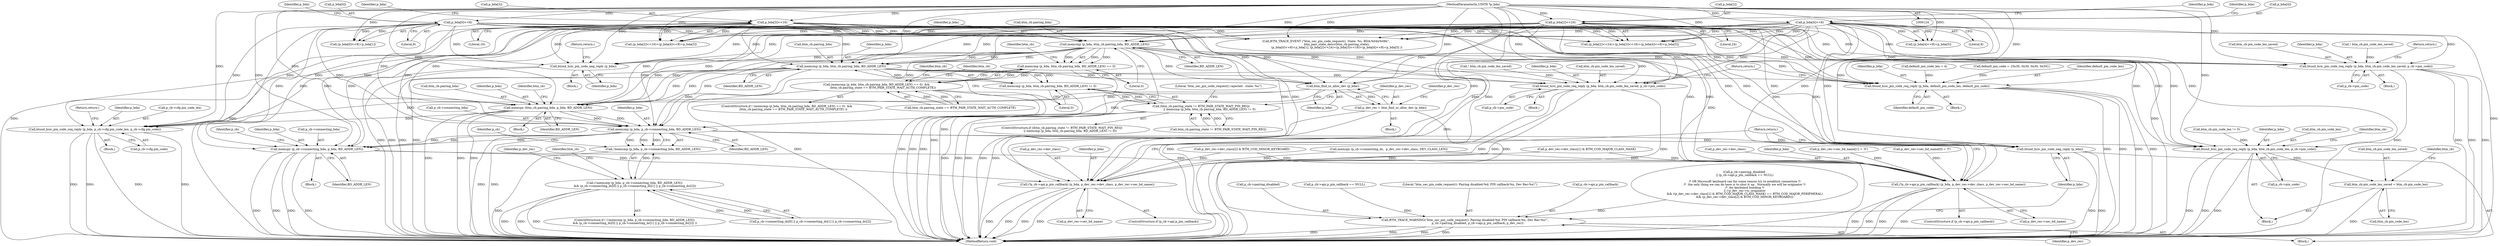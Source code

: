 digraph "0_Android_c677ee92595335233eb0e7b59809a1a94e7a678a_0@API" {
"1000186" [label="(Call,memcmp (p_bda, btm_cb.pairing_bda, BD_ADDR_LEN))"];
"1000168" [label="(Call,p_bda[4]<<8)"];
"1000125" [label="(MethodParameterIn,UINT8 *p_bda)"];
"1000156" [label="(Call,p_bda[2]<<24)"];
"1000147" [label="(Call,p_bda[0]<<8)"];
"1000162" [label="(Call,p_bda[3]<<16)"];
"1000185" [label="(Call,memcmp (p_bda, btm_cb.pairing_bda, BD_ADDR_LEN) == 0)"];
"1000184" [label="(Call,(memcmp (p_bda, btm_cb.pairing_bda, BD_ADDR_LEN) == 0)  &&\n              (btm_cb.pairing_state == BTM_PAIR_STATE_WAIT_AUTH_COMPLETE))"];
"1000205" [label="(Call,btsnd_hcic_pin_code_neg_reply (p_bda))"];
"1000210" [label="(Call,btsnd_hcic_pin_code_req_reply (p_bda, btm_cb.pin_code_len_saved, p_cb->pin_code))"];
"1000228" [label="(Call,memcmp (p_bda, btm_cb.pairing_bda, BD_ADDR_LEN))"];
"1000227" [label="(Call,memcmp (p_bda, btm_cb.pairing_bda, BD_ADDR_LEN) != 0)"];
"1000221" [label="(Call,(btm_cb.pairing_state != BTM_PAIR_STATE_WAIT_PIN_REQ)\n                  || memcmp (p_bda, btm_cb.pairing_bda, BD_ADDR_LEN) != 0)"];
"1000252" [label="(Call,btsnd_hcic_pin_code_req_reply (p_bda, default_pin_code_len, default_pin_code))"];
"1000260" [label="(Call,btsnd_hcic_pin_code_req_reply (p_bda, btm_cb.pin_code_len_saved, p_cb->pin_code))"];
"1000271" [label="(Call,btm_find_or_alloc_dev (p_bda))"];
"1000269" [label="(Call,p_dev_rec = btm_find_or_alloc_dev (p_bda))"];
"1000433" [label="(Call,BTM_TRACE_WARNING(\"btm_sec_pin_code_request(): Pairing disabled:%d; PIN callback:%x, Dev Rec:%x!\",\n                           p_cb->pairing_disabled, p_cb->api.p_pin_callback, p_dev_rec))"];
"1000285" [label="(Call,memcpy (btm_cb.pairing_bda, p_bda, BD_ADDR_LEN))"];
"1000318" [label="(Call,btsnd_hcic_pin_code_req_reply (p_bda, p_cb->cfg.pin_code_len, p_cb->cfg.pin_code))"];
"1000334" [label="(Call,memcmp (p_bda, p_cb->connecting_bda, BD_ADDR_LEN))"];
"1000333" [label="(Call,!memcmp (p_bda, p_cb->connecting_bda, BD_ADDR_LEN))"];
"1000332" [label="(Call,(!memcmp (p_bda, p_cb->connecting_bda, BD_ADDR_LEN))\n && (p_cb->connecting_dc[0] || p_cb->connecting_dc[1] || p_cb->connecting_dc[2]))"];
"1000374" [label="(Call,btsnd_hcic_pin_code_req_reply (p_bda, btm_cb.pin_code_len, p_cb->pin_code))"];
"1000382" [label="(Call,btm_cb.pin_code_len_saved = btm_cb.pin_code_len)"];
"1000444" [label="(Call,btsnd_hcic_pin_code_neg_reply (p_bda))"];
"1000455" [label="(Call,memcpy (p_cb->connecting_bda, p_bda, BD_ADDR_LEN))"];
"1000489" [label="(Call,(*p_cb->api.p_pin_callback) (p_bda, p_dev_rec->dev_class, p_dev_rec->sec_bd_name))"];
"1000543" [label="(Call,(*p_cb->api.p_pin_callback) (p_bda, p_dev_rec->dev_class, p_dev_rec->sec_bd_name))"];
"1000202" [label="(Identifier,btm_cb)"];
"1000343" [label="(Identifier,p_cb)"];
"1000212" [label="(Call,btm_cb.pin_code_len_saved)"];
"1000417" [label="(Call,p_dev_rec->dev_class[1] & BTM_COD_MAJOR_CLASS_MASK)"];
"1000333" [label="(Call,!memcmp (p_bda, p_cb->connecting_bda, BD_ADDR_LEN))"];
"1000210" [label="(Call,btsnd_hcic_pin_code_req_reply (p_bda, btm_cb.pin_code_len_saved, p_cb->pin_code))"];
"1000325" [label="(Call,p_cb->cfg.pin_code)"];
"1000164" [label="(Identifier,p_bda)"];
"1000257" [label="(Block,)"];
"1000222" [label="(Call,btm_cb.pairing_state != BTM_PAIR_STATE_WAIT_PIN_REQ)"];
"1000447" [label="(Block,)"];
"1000161" [label="(Call,(p_bda[3]<<16)+(p_bda[4]<<8)+p_bda[5])"];
"1000260" [label="(Call,btsnd_hcic_pin_code_req_reply (p_bda, btm_cb.pin_code_len_saved, p_cb->pin_code))"];
"1000211" [label="(Identifier,p_bda)"];
"1000193" [label="(Call,btm_cb.pairing_state == BTM_PAIR_STATE_WAIT_AUTH_COMPLETE)"];
"1000188" [label="(Call,btm_cb.pairing_bda)"];
"1000253" [label="(Identifier,p_bda)"];
"1000249" [label="(Block,)"];
"1000334" [label="(Call,memcmp (p_bda, p_cb->connecting_bda, BD_ADDR_LEN))"];
"1000382" [label="(Call,btm_cb.pin_code_len_saved = btm_cb.pin_code_len)"];
"1000234" [label="(Literal,0)"];
"1000432" [label="(Block,)"];
"1000371" [label="(Block,)"];
"1000491" [label="(Call,p_dev_rec->dev_class)"];
"1000167" [label="(Call,(p_bda[4]<<8)+p_bda[5])"];
"1000463" [label="(Identifier,p_cb)"];
"1000195" [label="(Identifier,btm_cb)"];
"1000434" [label="(Literal,\"btm_sec_pin_code_request(): Pairing disabled:%d; PIN callback:%x, Dev Rec:%x!\")"];
"1000489" [label="(Call,(*p_cb->api.p_pin_callback) (p_bda, p_dev_rec->dev_class, p_dev_rec->sec_bd_name))"];
"1000285" [label="(Call,memcpy (btm_cb.pairing_bda, p_bda, BD_ADDR_LEN))"];
"1000368" [label="(Identifier,btm_cb)"];
"1000170" [label="(Identifier,p_bda)"];
"1000166" [label="(Literal,16)"];
"1000340" [label="(Call,p_cb->connecting_dc[0] || p_cb->connecting_dc[1] || p_cb->connecting_dc[2])"];
"1000460" [label="(Identifier,BD_ADDR_LEN)"];
"1000174" [label="(Identifier,p_bda)"];
"1000438" [label="(Call,p_cb->api.p_pin_callback)"];
"1000269" [label="(Call,p_dev_rec = btm_find_or_alloc_dev (p_bda))"];
"1000151" [label="(Literal,8)"];
"1000551" [label="(Return,return;)"];
"1000184" [label="(Call,(memcmp (p_bda, btm_cb.pairing_bda, BD_ADDR_LEN) == 0)  &&\n              (btm_cb.pairing_state == BTM_PAIR_STATE_WAIT_AUTH_COMPLETE))"];
"1000172" [label="(Literal,8)"];
"1000261" [label="(Identifier,p_bda)"];
"1000275" [label="(Identifier,p_dev_rec)"];
"1000233" [label="(Identifier,BD_ADDR_LEN)"];
"1000265" [label="(Call,p_cb->pin_code)"];
"1000160" [label="(Literal,24)"];
"1000271" [label="(Call,btm_find_or_alloc_dev (p_bda))"];
"1000191" [label="(Identifier,BD_ADDR_LEN)"];
"1000318" [label="(Call,btsnd_hcic_pin_code_req_reply (p_bda, p_cb->cfg.pin_code_len, p_cb->cfg.pin_code))"];
"1000155" [label="(Call,(p_bda[2]<<24)+(p_bda[3]<<16)+(p_bda[4]<<8)+p_bda[5])"];
"1000375" [label="(Identifier,p_bda)"];
"1000433" [label="(Call,BTM_TRACE_WARNING(\"btm_sec_pin_code_request(): Pairing disabled:%d; PIN callback:%x, Dev Rec:%x!\",\n                           p_cb->pairing_disabled, p_cb->api.p_pin_callback, p_dev_rec))"];
"1000140" [label="(Call,BTM_TRACE_EVENT (\"btm_sec_pin_code_request()  State: %s, BDA:%04x%08x\",\n                       btm_pair_state_descr(btm_cb.pairing_state),\n                       (p_bda[0]<<8)+p_bda[1], (p_bda[2]<<24)+(p_bda[3]<<16)+(p_bda[4]<<8)+p_bda[5] ))"];
"1000383" [label="(Call,btm_cb.pin_code_len_saved)"];
"1000156" [label="(Call,p_bda[2]<<24)"];
"1000134" [label="(Call,default_pin_code_len = 4)"];
"1000494" [label="(Call,p_dev_rec->sec_bd_name)"];
"1000268" [label="(Return,return;)"];
"1000221" [label="(Call,(btm_cb.pairing_state != BTM_PAIR_STATE_WAIT_PIN_REQ)\n                  || memcmp (p_bda, btm_cb.pairing_bda, BD_ADDR_LEN) != 0)"];
"1000376" [label="(Call,btm_cb.pin_code_len)"];
"1000548" [label="(Call,p_dev_rec->sec_bd_name)"];
"1000262" [label="(Call,btm_cb.pin_code_len_saved)"];
"1000205" [label="(Call,btsnd_hcic_pin_code_neg_reply (p_bda))"];
"1000146" [label="(Call,(p_bda[0]<<8)+p_bda[1])"];
"1000459" [label="(Identifier,p_bda)"];
"1000125" [label="(MethodParameterIn,UINT8 *p_bda)"];
"1000384" [label="(Identifier,btm_cb)"];
"1000455" [label="(Call,memcpy (p_cb->connecting_bda, p_bda, BD_ADDR_LEN))"];
"1000461" [label="(Call,memcpy (p_cb->connecting_dc,  p_dev_rec->dev_class, DEV_CLASS_LEN))"];
"1000286" [label="(Call,btm_cb.pairing_bda)"];
"1000290" [label="(Identifier,BD_ADDR_LEN)"];
"1000138" [label="(Call,default_pin_code = {0x30, 0x30, 0x30, 0x30})"];
"1000523" [label="(Call,p_dev_rec->sec_bd_name[1] = '0')"];
"1000552" [label="(MethodReturn,void)"];
"1000162" [label="(Call,p_bda[3]<<16)"];
"1000220" [label="(ControlStructure,if ((btm_cb.pairing_state != BTM_PAIR_STATE_WAIT_PIN_REQ)\n                  || memcmp (p_bda, btm_cb.pairing_bda, BD_ADDR_LEN) != 0))"];
"1000330" [label="(Return,return;)"];
"1000332" [label="(Call,(!memcmp (p_bda, p_cb->connecting_bda, BD_ADDR_LEN))\n && (p_cb->connecting_dc[0] || p_cb->connecting_dc[1] || p_cb->connecting_dc[2]))"];
"1000320" [label="(Call,p_cb->cfg.pin_code_len)"];
"1000336" [label="(Call,p_cb->connecting_bda)"];
"1000398" [label="(Call,p_cb->pairing_disabled\n || (p_cb->api.p_pin_callback == NULL)\n\n /* OR Microsoft keyboard can for some reason try to establish connection */\n /*  the only thing we can do here is to shut it up.  Normally we will be originator */\n /*  for keyboard bonding */\n || (!p_dev_rec->is_originator\n && ((p_dev_rec->dev_class[1] & BTM_COD_MAJOR_CLASS_MASK) == BTM_COD_MAJOR_PERIPHERAL)\n && (p_dev_rec->dev_class[2] & BTM_COD_MINOR_KEYBOARD)))"];
"1000147" [label="(Call,p_bda[0]<<8)"];
"1000207" [label="(Return,return;)"];
"1000252" [label="(Call,btsnd_hcic_pin_code_req_reply (p_bda, default_pin_code_len, default_pin_code))"];
"1000331" [label="(ControlStructure,if ( (!memcmp (p_bda, p_cb->connecting_bda, BD_ADDR_LEN))\n && (p_cb->connecting_dc[0] || p_cb->connecting_dc[1] || p_cb->connecting_dc[2]) ))"];
"1000537" [label="(ControlStructure,if (p_cb->api.p_pin_callback))"];
"1000289" [label="(Identifier,p_bda)"];
"1000215" [label="(Call,p_cb->pin_code)"];
"1000425" [label="(Call,p_dev_rec->dev_class[2] & BTM_COD_MINOR_KEYBOARD)"];
"1000126" [label="(Block,)"];
"1000516" [label="(Call,p_dev_rec->sec_bd_name[0] = 'f')"];
"1000293" [label="(Identifier,btm_cb)"];
"1000157" [label="(Call,p_bda[2])"];
"1000359" [label="(Identifier,p_dev_rec)"];
"1000192" [label="(Literal,0)"];
"1000379" [label="(Call,p_cb->pin_code)"];
"1000444" [label="(Call,btsnd_hcic_pin_code_neg_reply (p_bda))"];
"1000230" [label="(Call,btm_cb.pairing_bda)"];
"1000183" [label="(ControlStructure,if ( (memcmp (p_bda, btm_cb.pairing_bda, BD_ADDR_LEN) == 0)  &&\n              (btm_cb.pairing_state == BTM_PAIR_STATE_WAIT_AUTH_COMPLETE) ))"];
"1000200" [label="(Call,! btm_cb.pin_code_len_saved)"];
"1000206" [label="(Identifier,p_bda)"];
"1000490" [label="(Identifier,p_bda)"];
"1000445" [label="(Identifier,p_bda)"];
"1000185" [label="(Call,memcmp (p_bda, btm_cb.pairing_bda, BD_ADDR_LEN) == 0)"];
"1000148" [label="(Call,p_bda[0])"];
"1000339" [label="(Identifier,BD_ADDR_LEN)"];
"1000209" [label="(Block,)"];
"1000483" [label="(ControlStructure,if (p_cb->api.p_pin_callback))"];
"1000284" [label="(Block,)"];
"1000435" [label="(Call,p_cb->pairing_disabled)"];
"1000545" [label="(Call,p_dev_rec->dev_class)"];
"1000227" [label="(Call,memcmp (p_bda, btm_cb.pairing_bda, BD_ADDR_LEN) != 0)"];
"1000169" [label="(Call,p_bda[4])"];
"1000153" [label="(Identifier,p_bda)"];
"1000543" [label="(Call,(*p_cb->api.p_pin_callback) (p_bda, p_dev_rec->dev_class, p_dev_rec->sec_bd_name))"];
"1000163" [label="(Call,p_bda[3])"];
"1000270" [label="(Identifier,p_dev_rec)"];
"1000224" [label="(Identifier,btm_cb)"];
"1000255" [label="(Identifier,default_pin_code)"];
"1000391" [label="(Identifier,btm_cb)"];
"1000374" [label="(Call,btsnd_hcic_pin_code_req_reply (p_bda, btm_cb.pin_code_len, p_cb->pin_code))"];
"1000228" [label="(Call,memcmp (p_bda, btm_cb.pairing_bda, BD_ADDR_LEN))"];
"1000218" [label="(Return,return;)"];
"1000187" [label="(Identifier,p_bda)"];
"1000254" [label="(Identifier,default_pin_code_len)"];
"1000443" [label="(Identifier,p_dev_rec)"];
"1000544" [label="(Identifier,p_bda)"];
"1000237" [label="(Literal,\"btm_sec_pin_code_request() rejected - state: %s\")"];
"1000204" [label="(Block,)"];
"1000272" [label="(Identifier,p_bda)"];
"1000456" [label="(Call,p_cb->connecting_bda)"];
"1000319" [label="(Identifier,p_bda)"];
"1000313" [label="(Block,)"];
"1000245" [label="(Call,! btm_cb.pin_code_len_saved)"];
"1000366" [label="(Call,btm_cb.pin_code_len != 0)"];
"1000335" [label="(Identifier,p_bda)"];
"1000229" [label="(Identifier,p_bda)"];
"1000168" [label="(Call,p_bda[4]<<8)"];
"1000403" [label="(Call,p_cb->api.p_pin_callback == NULL)"];
"1000386" [label="(Call,btm_cb.pin_code_len)"];
"1000186" [label="(Call,memcmp (p_bda, btm_cb.pairing_bda, BD_ADDR_LEN))"];
"1000186" -> "1000185"  [label="AST: "];
"1000186" -> "1000191"  [label="CFG: "];
"1000187" -> "1000186"  [label="AST: "];
"1000188" -> "1000186"  [label="AST: "];
"1000191" -> "1000186"  [label="AST: "];
"1000192" -> "1000186"  [label="CFG: "];
"1000186" -> "1000552"  [label="DDG: "];
"1000186" -> "1000552"  [label="DDG: "];
"1000186" -> "1000185"  [label="DDG: "];
"1000186" -> "1000185"  [label="DDG: "];
"1000186" -> "1000185"  [label="DDG: "];
"1000168" -> "1000186"  [label="DDG: "];
"1000156" -> "1000186"  [label="DDG: "];
"1000147" -> "1000186"  [label="DDG: "];
"1000162" -> "1000186"  [label="DDG: "];
"1000125" -> "1000186"  [label="DDG: "];
"1000186" -> "1000205"  [label="DDG: "];
"1000186" -> "1000210"  [label="DDG: "];
"1000186" -> "1000228"  [label="DDG: "];
"1000186" -> "1000228"  [label="DDG: "];
"1000186" -> "1000228"  [label="DDG: "];
"1000186" -> "1000252"  [label="DDG: "];
"1000186" -> "1000260"  [label="DDG: "];
"1000186" -> "1000271"  [label="DDG: "];
"1000186" -> "1000285"  [label="DDG: "];
"1000186" -> "1000285"  [label="DDG: "];
"1000186" -> "1000334"  [label="DDG: "];
"1000168" -> "1000167"  [label="AST: "];
"1000168" -> "1000172"  [label="CFG: "];
"1000169" -> "1000168"  [label="AST: "];
"1000172" -> "1000168"  [label="AST: "];
"1000174" -> "1000168"  [label="CFG: "];
"1000168" -> "1000552"  [label="DDG: "];
"1000168" -> "1000140"  [label="DDG: "];
"1000168" -> "1000140"  [label="DDG: "];
"1000168" -> "1000155"  [label="DDG: "];
"1000168" -> "1000155"  [label="DDG: "];
"1000168" -> "1000161"  [label="DDG: "];
"1000168" -> "1000161"  [label="DDG: "];
"1000168" -> "1000167"  [label="DDG: "];
"1000168" -> "1000167"  [label="DDG: "];
"1000125" -> "1000168"  [label="DDG: "];
"1000168" -> "1000205"  [label="DDG: "];
"1000168" -> "1000210"  [label="DDG: "];
"1000168" -> "1000228"  [label="DDG: "];
"1000168" -> "1000252"  [label="DDG: "];
"1000168" -> "1000260"  [label="DDG: "];
"1000168" -> "1000271"  [label="DDG: "];
"1000168" -> "1000285"  [label="DDG: "];
"1000168" -> "1000318"  [label="DDG: "];
"1000168" -> "1000334"  [label="DDG: "];
"1000168" -> "1000374"  [label="DDG: "];
"1000168" -> "1000444"  [label="DDG: "];
"1000168" -> "1000455"  [label="DDG: "];
"1000168" -> "1000489"  [label="DDG: "];
"1000168" -> "1000543"  [label="DDG: "];
"1000125" -> "1000124"  [label="AST: "];
"1000125" -> "1000552"  [label="DDG: "];
"1000125" -> "1000140"  [label="DDG: "];
"1000125" -> "1000147"  [label="DDG: "];
"1000125" -> "1000146"  [label="DDG: "];
"1000125" -> "1000156"  [label="DDG: "];
"1000125" -> "1000155"  [label="DDG: "];
"1000125" -> "1000162"  [label="DDG: "];
"1000125" -> "1000161"  [label="DDG: "];
"1000125" -> "1000167"  [label="DDG: "];
"1000125" -> "1000205"  [label="DDG: "];
"1000125" -> "1000210"  [label="DDG: "];
"1000125" -> "1000228"  [label="DDG: "];
"1000125" -> "1000252"  [label="DDG: "];
"1000125" -> "1000260"  [label="DDG: "];
"1000125" -> "1000271"  [label="DDG: "];
"1000125" -> "1000285"  [label="DDG: "];
"1000125" -> "1000318"  [label="DDG: "];
"1000125" -> "1000334"  [label="DDG: "];
"1000125" -> "1000374"  [label="DDG: "];
"1000125" -> "1000444"  [label="DDG: "];
"1000125" -> "1000455"  [label="DDG: "];
"1000125" -> "1000489"  [label="DDG: "];
"1000125" -> "1000543"  [label="DDG: "];
"1000156" -> "1000155"  [label="AST: "];
"1000156" -> "1000160"  [label="CFG: "];
"1000157" -> "1000156"  [label="AST: "];
"1000160" -> "1000156"  [label="AST: "];
"1000164" -> "1000156"  [label="CFG: "];
"1000156" -> "1000552"  [label="DDG: "];
"1000156" -> "1000140"  [label="DDG: "];
"1000156" -> "1000140"  [label="DDG: "];
"1000156" -> "1000155"  [label="DDG: "];
"1000156" -> "1000155"  [label="DDG: "];
"1000156" -> "1000205"  [label="DDG: "];
"1000156" -> "1000210"  [label="DDG: "];
"1000156" -> "1000228"  [label="DDG: "];
"1000156" -> "1000252"  [label="DDG: "];
"1000156" -> "1000260"  [label="DDG: "];
"1000156" -> "1000271"  [label="DDG: "];
"1000156" -> "1000285"  [label="DDG: "];
"1000156" -> "1000318"  [label="DDG: "];
"1000156" -> "1000334"  [label="DDG: "];
"1000156" -> "1000374"  [label="DDG: "];
"1000156" -> "1000444"  [label="DDG: "];
"1000156" -> "1000455"  [label="DDG: "];
"1000156" -> "1000489"  [label="DDG: "];
"1000156" -> "1000543"  [label="DDG: "];
"1000147" -> "1000146"  [label="AST: "];
"1000147" -> "1000151"  [label="CFG: "];
"1000148" -> "1000147"  [label="AST: "];
"1000151" -> "1000147"  [label="AST: "];
"1000153" -> "1000147"  [label="CFG: "];
"1000147" -> "1000552"  [label="DDG: "];
"1000147" -> "1000140"  [label="DDG: "];
"1000147" -> "1000140"  [label="DDG: "];
"1000147" -> "1000146"  [label="DDG: "];
"1000147" -> "1000146"  [label="DDG: "];
"1000147" -> "1000205"  [label="DDG: "];
"1000147" -> "1000210"  [label="DDG: "];
"1000147" -> "1000228"  [label="DDG: "];
"1000147" -> "1000252"  [label="DDG: "];
"1000147" -> "1000260"  [label="DDG: "];
"1000147" -> "1000271"  [label="DDG: "];
"1000147" -> "1000285"  [label="DDG: "];
"1000147" -> "1000318"  [label="DDG: "];
"1000147" -> "1000334"  [label="DDG: "];
"1000147" -> "1000374"  [label="DDG: "];
"1000147" -> "1000444"  [label="DDG: "];
"1000147" -> "1000455"  [label="DDG: "];
"1000147" -> "1000489"  [label="DDG: "];
"1000147" -> "1000543"  [label="DDG: "];
"1000162" -> "1000161"  [label="AST: "];
"1000162" -> "1000166"  [label="CFG: "];
"1000163" -> "1000162"  [label="AST: "];
"1000166" -> "1000162"  [label="AST: "];
"1000170" -> "1000162"  [label="CFG: "];
"1000162" -> "1000552"  [label="DDG: "];
"1000162" -> "1000140"  [label="DDG: "];
"1000162" -> "1000140"  [label="DDG: "];
"1000162" -> "1000155"  [label="DDG: "];
"1000162" -> "1000155"  [label="DDG: "];
"1000162" -> "1000161"  [label="DDG: "];
"1000162" -> "1000161"  [label="DDG: "];
"1000162" -> "1000205"  [label="DDG: "];
"1000162" -> "1000210"  [label="DDG: "];
"1000162" -> "1000228"  [label="DDG: "];
"1000162" -> "1000252"  [label="DDG: "];
"1000162" -> "1000260"  [label="DDG: "];
"1000162" -> "1000271"  [label="DDG: "];
"1000162" -> "1000285"  [label="DDG: "];
"1000162" -> "1000318"  [label="DDG: "];
"1000162" -> "1000334"  [label="DDG: "];
"1000162" -> "1000374"  [label="DDG: "];
"1000162" -> "1000444"  [label="DDG: "];
"1000162" -> "1000455"  [label="DDG: "];
"1000162" -> "1000489"  [label="DDG: "];
"1000162" -> "1000543"  [label="DDG: "];
"1000185" -> "1000184"  [label="AST: "];
"1000185" -> "1000192"  [label="CFG: "];
"1000192" -> "1000185"  [label="AST: "];
"1000195" -> "1000185"  [label="CFG: "];
"1000184" -> "1000185"  [label="CFG: "];
"1000185" -> "1000552"  [label="DDG: "];
"1000185" -> "1000184"  [label="DDG: "];
"1000185" -> "1000184"  [label="DDG: "];
"1000184" -> "1000183"  [label="AST: "];
"1000184" -> "1000193"  [label="CFG: "];
"1000193" -> "1000184"  [label="AST: "];
"1000202" -> "1000184"  [label="CFG: "];
"1000224" -> "1000184"  [label="CFG: "];
"1000184" -> "1000552"  [label="DDG: "];
"1000184" -> "1000552"  [label="DDG: "];
"1000184" -> "1000552"  [label="DDG: "];
"1000193" -> "1000184"  [label="DDG: "];
"1000193" -> "1000184"  [label="DDG: "];
"1000205" -> "1000204"  [label="AST: "];
"1000205" -> "1000206"  [label="CFG: "];
"1000206" -> "1000205"  [label="AST: "];
"1000207" -> "1000205"  [label="CFG: "];
"1000205" -> "1000552"  [label="DDG: "];
"1000205" -> "1000552"  [label="DDG: "];
"1000210" -> "1000209"  [label="AST: "];
"1000210" -> "1000215"  [label="CFG: "];
"1000211" -> "1000210"  [label="AST: "];
"1000212" -> "1000210"  [label="AST: "];
"1000215" -> "1000210"  [label="AST: "];
"1000218" -> "1000210"  [label="CFG: "];
"1000210" -> "1000552"  [label="DDG: "];
"1000210" -> "1000552"  [label="DDG: "];
"1000210" -> "1000552"  [label="DDG: "];
"1000210" -> "1000552"  [label="DDG: "];
"1000200" -> "1000210"  [label="DDG: "];
"1000228" -> "1000227"  [label="AST: "];
"1000228" -> "1000233"  [label="CFG: "];
"1000229" -> "1000228"  [label="AST: "];
"1000230" -> "1000228"  [label="AST: "];
"1000233" -> "1000228"  [label="AST: "];
"1000234" -> "1000228"  [label="CFG: "];
"1000228" -> "1000552"  [label="DDG: "];
"1000228" -> "1000552"  [label="DDG: "];
"1000228" -> "1000227"  [label="DDG: "];
"1000228" -> "1000227"  [label="DDG: "];
"1000228" -> "1000227"  [label="DDG: "];
"1000228" -> "1000252"  [label="DDG: "];
"1000228" -> "1000260"  [label="DDG: "];
"1000228" -> "1000271"  [label="DDG: "];
"1000228" -> "1000285"  [label="DDG: "];
"1000228" -> "1000285"  [label="DDG: "];
"1000228" -> "1000334"  [label="DDG: "];
"1000227" -> "1000221"  [label="AST: "];
"1000227" -> "1000234"  [label="CFG: "];
"1000234" -> "1000227"  [label="AST: "];
"1000221" -> "1000227"  [label="CFG: "];
"1000227" -> "1000552"  [label="DDG: "];
"1000227" -> "1000221"  [label="DDG: "];
"1000227" -> "1000221"  [label="DDG: "];
"1000221" -> "1000220"  [label="AST: "];
"1000221" -> "1000222"  [label="CFG: "];
"1000222" -> "1000221"  [label="AST: "];
"1000237" -> "1000221"  [label="CFG: "];
"1000270" -> "1000221"  [label="CFG: "];
"1000221" -> "1000552"  [label="DDG: "];
"1000221" -> "1000552"  [label="DDG: "];
"1000221" -> "1000552"  [label="DDG: "];
"1000222" -> "1000221"  [label="DDG: "];
"1000222" -> "1000221"  [label="DDG: "];
"1000252" -> "1000249"  [label="AST: "];
"1000252" -> "1000255"  [label="CFG: "];
"1000253" -> "1000252"  [label="AST: "];
"1000254" -> "1000252"  [label="AST: "];
"1000255" -> "1000252"  [label="AST: "];
"1000268" -> "1000252"  [label="CFG: "];
"1000252" -> "1000552"  [label="DDG: "];
"1000252" -> "1000552"  [label="DDG: "];
"1000252" -> "1000552"  [label="DDG: "];
"1000252" -> "1000552"  [label="DDG: "];
"1000134" -> "1000252"  [label="DDG: "];
"1000138" -> "1000252"  [label="DDG: "];
"1000260" -> "1000257"  [label="AST: "];
"1000260" -> "1000265"  [label="CFG: "];
"1000261" -> "1000260"  [label="AST: "];
"1000262" -> "1000260"  [label="AST: "];
"1000265" -> "1000260"  [label="AST: "];
"1000268" -> "1000260"  [label="CFG: "];
"1000260" -> "1000552"  [label="DDG: "];
"1000260" -> "1000552"  [label="DDG: "];
"1000260" -> "1000552"  [label="DDG: "];
"1000260" -> "1000552"  [label="DDG: "];
"1000245" -> "1000260"  [label="DDG: "];
"1000271" -> "1000269"  [label="AST: "];
"1000271" -> "1000272"  [label="CFG: "];
"1000272" -> "1000271"  [label="AST: "];
"1000269" -> "1000271"  [label="CFG: "];
"1000271" -> "1000269"  [label="DDG: "];
"1000271" -> "1000285"  [label="DDG: "];
"1000271" -> "1000318"  [label="DDG: "];
"1000271" -> "1000334"  [label="DDG: "];
"1000269" -> "1000126"  [label="AST: "];
"1000270" -> "1000269"  [label="AST: "];
"1000275" -> "1000269"  [label="CFG: "];
"1000269" -> "1000552"  [label="DDG: "];
"1000269" -> "1000552"  [label="DDG: "];
"1000269" -> "1000433"  [label="DDG: "];
"1000433" -> "1000432"  [label="AST: "];
"1000433" -> "1000443"  [label="CFG: "];
"1000434" -> "1000433"  [label="AST: "];
"1000435" -> "1000433"  [label="AST: "];
"1000438" -> "1000433"  [label="AST: "];
"1000443" -> "1000433"  [label="AST: "];
"1000445" -> "1000433"  [label="CFG: "];
"1000433" -> "1000552"  [label="DDG: "];
"1000433" -> "1000552"  [label="DDG: "];
"1000433" -> "1000552"  [label="DDG: "];
"1000433" -> "1000552"  [label="DDG: "];
"1000398" -> "1000433"  [label="DDG: "];
"1000403" -> "1000433"  [label="DDG: "];
"1000285" -> "1000284"  [label="AST: "];
"1000285" -> "1000290"  [label="CFG: "];
"1000286" -> "1000285"  [label="AST: "];
"1000289" -> "1000285"  [label="AST: "];
"1000290" -> "1000285"  [label="AST: "];
"1000293" -> "1000285"  [label="CFG: "];
"1000285" -> "1000552"  [label="DDG: "];
"1000285" -> "1000552"  [label="DDG: "];
"1000285" -> "1000552"  [label="DDG: "];
"1000285" -> "1000318"  [label="DDG: "];
"1000285" -> "1000334"  [label="DDG: "];
"1000285" -> "1000334"  [label="DDG: "];
"1000318" -> "1000313"  [label="AST: "];
"1000318" -> "1000325"  [label="CFG: "];
"1000319" -> "1000318"  [label="AST: "];
"1000320" -> "1000318"  [label="AST: "];
"1000325" -> "1000318"  [label="AST: "];
"1000330" -> "1000318"  [label="CFG: "];
"1000318" -> "1000552"  [label="DDG: "];
"1000318" -> "1000552"  [label="DDG: "];
"1000318" -> "1000552"  [label="DDG: "];
"1000318" -> "1000552"  [label="DDG: "];
"1000334" -> "1000333"  [label="AST: "];
"1000334" -> "1000339"  [label="CFG: "];
"1000335" -> "1000334"  [label="AST: "];
"1000336" -> "1000334"  [label="AST: "];
"1000339" -> "1000334"  [label="AST: "];
"1000333" -> "1000334"  [label="CFG: "];
"1000334" -> "1000552"  [label="DDG: "];
"1000334" -> "1000552"  [label="DDG: "];
"1000334" -> "1000333"  [label="DDG: "];
"1000334" -> "1000333"  [label="DDG: "];
"1000334" -> "1000333"  [label="DDG: "];
"1000334" -> "1000374"  [label="DDG: "];
"1000334" -> "1000444"  [label="DDG: "];
"1000334" -> "1000455"  [label="DDG: "];
"1000334" -> "1000455"  [label="DDG: "];
"1000334" -> "1000455"  [label="DDG: "];
"1000333" -> "1000332"  [label="AST: "];
"1000343" -> "1000333"  [label="CFG: "];
"1000332" -> "1000333"  [label="CFG: "];
"1000333" -> "1000552"  [label="DDG: "];
"1000333" -> "1000332"  [label="DDG: "];
"1000332" -> "1000331"  [label="AST: "];
"1000332" -> "1000340"  [label="CFG: "];
"1000340" -> "1000332"  [label="AST: "];
"1000359" -> "1000332"  [label="CFG: "];
"1000368" -> "1000332"  [label="CFG: "];
"1000332" -> "1000552"  [label="DDG: "];
"1000332" -> "1000552"  [label="DDG: "];
"1000332" -> "1000552"  [label="DDG: "];
"1000340" -> "1000332"  [label="DDG: "];
"1000340" -> "1000332"  [label="DDG: "];
"1000374" -> "1000371"  [label="AST: "];
"1000374" -> "1000379"  [label="CFG: "];
"1000375" -> "1000374"  [label="AST: "];
"1000376" -> "1000374"  [label="AST: "];
"1000379" -> "1000374"  [label="AST: "];
"1000384" -> "1000374"  [label="CFG: "];
"1000374" -> "1000552"  [label="DDG: "];
"1000374" -> "1000552"  [label="DDG: "];
"1000374" -> "1000552"  [label="DDG: "];
"1000366" -> "1000374"  [label="DDG: "];
"1000374" -> "1000382"  [label="DDG: "];
"1000382" -> "1000371"  [label="AST: "];
"1000382" -> "1000386"  [label="CFG: "];
"1000383" -> "1000382"  [label="AST: "];
"1000386" -> "1000382"  [label="AST: "];
"1000391" -> "1000382"  [label="CFG: "];
"1000382" -> "1000552"  [label="DDG: "];
"1000444" -> "1000432"  [label="AST: "];
"1000444" -> "1000445"  [label="CFG: "];
"1000445" -> "1000444"  [label="AST: "];
"1000551" -> "1000444"  [label="CFG: "];
"1000444" -> "1000552"  [label="DDG: "];
"1000444" -> "1000552"  [label="DDG: "];
"1000455" -> "1000447"  [label="AST: "];
"1000455" -> "1000460"  [label="CFG: "];
"1000456" -> "1000455"  [label="AST: "];
"1000459" -> "1000455"  [label="AST: "];
"1000460" -> "1000455"  [label="AST: "];
"1000463" -> "1000455"  [label="CFG: "];
"1000455" -> "1000552"  [label="DDG: "];
"1000455" -> "1000552"  [label="DDG: "];
"1000455" -> "1000552"  [label="DDG: "];
"1000455" -> "1000552"  [label="DDG: "];
"1000455" -> "1000489"  [label="DDG: "];
"1000455" -> "1000543"  [label="DDG: "];
"1000489" -> "1000483"  [label="AST: "];
"1000489" -> "1000494"  [label="CFG: "];
"1000490" -> "1000489"  [label="AST: "];
"1000491" -> "1000489"  [label="AST: "];
"1000494" -> "1000489"  [label="AST: "];
"1000551" -> "1000489"  [label="CFG: "];
"1000489" -> "1000552"  [label="DDG: "];
"1000489" -> "1000552"  [label="DDG: "];
"1000489" -> "1000552"  [label="DDG: "];
"1000489" -> "1000552"  [label="DDG: "];
"1000461" -> "1000489"  [label="DDG: "];
"1000425" -> "1000489"  [label="DDG: "];
"1000417" -> "1000489"  [label="DDG: "];
"1000543" -> "1000537"  [label="AST: "];
"1000543" -> "1000548"  [label="CFG: "];
"1000544" -> "1000543"  [label="AST: "];
"1000545" -> "1000543"  [label="AST: "];
"1000548" -> "1000543"  [label="AST: "];
"1000551" -> "1000543"  [label="CFG: "];
"1000543" -> "1000552"  [label="DDG: "];
"1000543" -> "1000552"  [label="DDG: "];
"1000543" -> "1000552"  [label="DDG: "];
"1000543" -> "1000552"  [label="DDG: "];
"1000461" -> "1000543"  [label="DDG: "];
"1000425" -> "1000543"  [label="DDG: "];
"1000417" -> "1000543"  [label="DDG: "];
"1000523" -> "1000543"  [label="DDG: "];
"1000516" -> "1000543"  [label="DDG: "];
}
